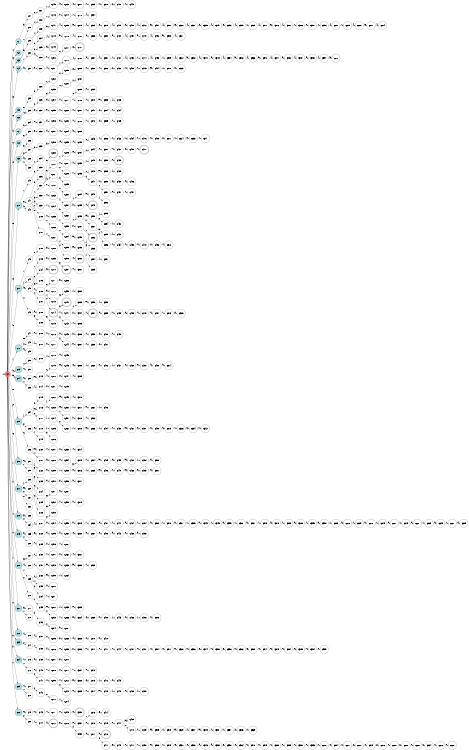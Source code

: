 digraph APTAALF {
__start0 [style = invis, shape = none, label = "", width = 0, height = 0];

rankdir=LR;
size="8,5";

s0 [style="filled", color="black", fillcolor="#ff817b" shape="circle", label="q0"];
s1 [style="filled", color="black", fillcolor="powderblue" shape="circle", label="q1"];
s2 [style="filled", color="black", fillcolor="powderblue" shape="circle", label="q2"];
s3 [style="filled", color="black", fillcolor="powderblue" shape="circle", label="q3"];
s4 [style="filled", color="black", fillcolor="powderblue" shape="circle", label="q4"];
s5 [style="filled", color="black", fillcolor="powderblue" shape="circle", label="q5"];
s6 [style="filled", color="black", fillcolor="powderblue" shape="circle", label="q6"];
s7 [style="filled", color="black", fillcolor="powderblue" shape="circle", label="q7"];
s8 [style="filled", color="black", fillcolor="powderblue" shape="circle", label="q8"];
s9 [style="filled", color="black", fillcolor="powderblue" shape="circle", label="q9"];
s10 [style="filled", color="black", fillcolor="powderblue" shape="circle", label="q10"];
s11 [style="filled", color="black", fillcolor="powderblue" shape="circle", label="q11"];
s12 [style="filled", color="black", fillcolor="powderblue" shape="circle", label="q12"];
s13 [style="filled", color="black", fillcolor="powderblue" shape="circle", label="q13"];
s14 [style="filled", color="black", fillcolor="powderblue" shape="circle", label="q14"];
s15 [style="filled", color="black", fillcolor="powderblue" shape="circle", label="q15"];
s16 [style="filled", color="black", fillcolor="powderblue" shape="circle", label="q16"];
s17 [style="filled", color="black", fillcolor="powderblue" shape="circle", label="q17"];
s18 [style="filled", color="black", fillcolor="powderblue" shape="circle", label="q18"];
s19 [style="filled", color="black", fillcolor="powderblue" shape="circle", label="q19"];
s20 [style="filled", color="black", fillcolor="powderblue" shape="circle", label="q20"];
s21 [style="filled", color="black", fillcolor="powderblue" shape="circle", label="q21"];
s22 [style="filled", color="black", fillcolor="powderblue" shape="circle", label="q22"];
s23 [style="filled", color="black", fillcolor="powderblue" shape="circle", label="q23"];
s24 [style="filled", color="black", fillcolor="powderblue" shape="circle", label="q24"];
s25 [style="filled", color="black", fillcolor="powderblue" shape="circle", label="q25"];
s26 [style="filled", color="black", fillcolor="powderblue" shape="circle", label="q26"];
s27 [style="filled", color="black", fillcolor="white" shape="circle", label="q27"];
s28 [style="filled", color="black", fillcolor="white" shape="circle", label="q28"];
s29 [style="filled", color="black", fillcolor="white" shape="circle", label="q29"];
s30 [style="filled", color="black", fillcolor="white" shape="circle", label="q30"];
s31 [style="filled", color="black", fillcolor="white" shape="circle", label="q31"];
s32 [style="filled", color="black", fillcolor="white" shape="circle", label="q32"];
s33 [style="filled", color="black", fillcolor="white" shape="circle", label="q33"];
s34 [style="filled", color="black", fillcolor="white" shape="circle", label="q34"];
s35 [style="filled", color="black", fillcolor="white" shape="circle", label="q35"];
s36 [style="filled", color="black", fillcolor="white" shape="circle", label="q36"];
s37 [style="filled", color="black", fillcolor="white" shape="circle", label="q37"];
s38 [style="filled", color="black", fillcolor="white" shape="circle", label="q38"];
s39 [style="filled", color="black", fillcolor="white" shape="circle", label="q39"];
s40 [style="filled", color="black", fillcolor="white" shape="circle", label="q40"];
s41 [style="filled", color="black", fillcolor="white" shape="circle", label="q41"];
s42 [style="filled", color="black", fillcolor="white" shape="circle", label="q42"];
s43 [style="filled", color="black", fillcolor="white" shape="circle", label="q43"];
s44 [style="filled", color="black", fillcolor="white" shape="circle", label="q44"];
s45 [style="filled", color="black", fillcolor="white" shape="circle", label="q45"];
s46 [style="filled", color="black", fillcolor="white" shape="circle", label="q46"];
s47 [style="filled", color="black", fillcolor="white" shape="circle", label="q47"];
s48 [style="filled", color="black", fillcolor="white" shape="circle", label="q48"];
s49 [style="filled", color="black", fillcolor="white" shape="circle", label="q49"];
s50 [style="filled", color="black", fillcolor="white" shape="circle", label="q50"];
s51 [style="filled", color="black", fillcolor="white" shape="circle", label="q51"];
s52 [style="filled", color="black", fillcolor="white" shape="circle", label="q52"];
s53 [style="filled", color="black", fillcolor="white" shape="circle", label="q53"];
s54 [style="filled", color="black", fillcolor="white" shape="circle", label="q54"];
s55 [style="filled", color="black", fillcolor="white" shape="circle", label="q55"];
s56 [style="filled", color="black", fillcolor="white" shape="circle", label="q56"];
s57 [style="filled", color="black", fillcolor="white" shape="circle", label="q57"];
s58 [style="filled", color="black", fillcolor="white" shape="circle", label="q58"];
s59 [style="filled", color="black", fillcolor="white" shape="circle", label="q59"];
s60 [style="filled", color="black", fillcolor="white" shape="circle", label="q60"];
s61 [style="filled", color="black", fillcolor="white" shape="circle", label="q61"];
s62 [style="filled", color="black", fillcolor="white" shape="circle", label="q62"];
s63 [style="filled", color="black", fillcolor="white" shape="circle", label="q63"];
s64 [style="filled", color="black", fillcolor="white" shape="circle", label="q64"];
s65 [style="filled", color="black", fillcolor="white" shape="circle", label="q65"];
s66 [style="filled", color="black", fillcolor="white" shape="circle", label="q66"];
s67 [style="filled", color="black", fillcolor="white" shape="circle", label="q67"];
s68 [style="filled", color="black", fillcolor="white" shape="circle", label="q68"];
s69 [style="filled", color="black", fillcolor="white" shape="circle", label="q69"];
s70 [style="filled", color="black", fillcolor="white" shape="circle", label="q70"];
s71 [style="filled", color="black", fillcolor="white" shape="circle", label="q71"];
s72 [style="filled", color="black", fillcolor="white" shape="circle", label="q72"];
s73 [style="filled", color="black", fillcolor="white" shape="circle", label="q73"];
s74 [style="filled", color="black", fillcolor="white" shape="circle", label="q74"];
s75 [style="filled", color="black", fillcolor="white" shape="circle", label="q75"];
s76 [style="filled", color="black", fillcolor="white" shape="circle", label="q76"];
s77 [style="filled", color="black", fillcolor="white" shape="circle", label="q77"];
s78 [style="filled", color="black", fillcolor="white" shape="circle", label="q78"];
s79 [style="filled", color="black", fillcolor="white" shape="circle", label="q79"];
s80 [style="filled", color="black", fillcolor="white" shape="circle", label="q80"];
s81 [style="filled", color="black", fillcolor="white" shape="circle", label="q81"];
s82 [style="filled", color="black", fillcolor="white" shape="circle", label="q82"];
s83 [style="filled", color="black", fillcolor="white" shape="circle", label="q83"];
s84 [style="filled", color="black", fillcolor="white" shape="circle", label="q84"];
s85 [style="filled", color="black", fillcolor="white" shape="circle", label="q85"];
s86 [style="filled", color="black", fillcolor="white" shape="circle", label="q86"];
s87 [style="filled", color="black", fillcolor="white" shape="circle", label="q87"];
s88 [style="filled", color="black", fillcolor="white" shape="circle", label="q88"];
s89 [style="filled", color="black", fillcolor="white" shape="circle", label="q89"];
s90 [style="filled", color="black", fillcolor="white" shape="circle", label="q90"];
s91 [style="filled", color="black", fillcolor="white" shape="circle", label="q91"];
s92 [style="filled", color="black", fillcolor="white" shape="circle", label="q92"];
s93 [style="filled", color="black", fillcolor="white" shape="circle", label="q93"];
s94 [style="filled", color="black", fillcolor="white" shape="circle", label="q94"];
s95 [style="filled", color="black", fillcolor="white" shape="circle", label="q95"];
s96 [style="filled", color="black", fillcolor="white" shape="circle", label="q96"];
s97 [style="filled", color="black", fillcolor="white" shape="circle", label="q97"];
s98 [style="filled", color="black", fillcolor="white" shape="circle", label="q98"];
s99 [style="filled", color="black", fillcolor="white" shape="circle", label="q99"];
s100 [style="filled", color="black", fillcolor="white" shape="circle", label="q100"];
s101 [style="filled", color="black", fillcolor="white" shape="circle", label="q101"];
s102 [style="filled", color="black", fillcolor="white" shape="circle", label="q102"];
s103 [style="filled", color="black", fillcolor="white" shape="circle", label="q103"];
s104 [style="filled", color="black", fillcolor="white" shape="circle", label="q104"];
s105 [style="filled", color="black", fillcolor="white" shape="circle", label="q105"];
s106 [style="filled", color="black", fillcolor="white" shape="circle", label="q106"];
s107 [style="filled", color="black", fillcolor="white" shape="circle", label="q107"];
s108 [style="filled", color="black", fillcolor="white" shape="circle", label="q108"];
s109 [style="filled", color="black", fillcolor="white" shape="circle", label="q109"];
s110 [style="filled", color="black", fillcolor="white" shape="circle", label="q110"];
s111 [style="filled", color="black", fillcolor="white" shape="circle", label="q111"];
s112 [style="filled", color="black", fillcolor="white" shape="circle", label="q112"];
s113 [style="filled", color="black", fillcolor="white" shape="circle", label="q113"];
s114 [style="filled", color="black", fillcolor="white" shape="circle", label="q114"];
s115 [style="filled", color="black", fillcolor="white" shape="circle", label="q115"];
s116 [style="filled", color="black", fillcolor="white" shape="circle", label="q116"];
s117 [style="filled", color="black", fillcolor="white" shape="circle", label="q117"];
s118 [style="filled", color="black", fillcolor="white" shape="circle", label="q118"];
s119 [style="filled", color="black", fillcolor="white" shape="circle", label="q119"];
s120 [style="filled", color="black", fillcolor="white" shape="circle", label="q120"];
s121 [style="filled", color="black", fillcolor="white" shape="circle", label="q121"];
s122 [style="filled", color="black", fillcolor="white" shape="circle", label="q122"];
s123 [style="filled", color="black", fillcolor="white" shape="circle", label="q123"];
s124 [style="filled", color="black", fillcolor="white" shape="circle", label="q124"];
s125 [style="filled", color="black", fillcolor="white" shape="circle", label="q125"];
s126 [style="filled", color="black", fillcolor="white" shape="circle", label="q126"];
s127 [style="filled", color="black", fillcolor="white" shape="circle", label="q127"];
s128 [style="filled", color="black", fillcolor="white" shape="circle", label="q128"];
s129 [style="filled", color="black", fillcolor="white" shape="circle", label="q129"];
s130 [style="filled", color="black", fillcolor="white" shape="circle", label="q130"];
s131 [style="filled", color="black", fillcolor="white" shape="circle", label="q131"];
s132 [style="filled", color="black", fillcolor="white" shape="circle", label="q132"];
s133 [style="filled", color="black", fillcolor="white" shape="circle", label="q133"];
s134 [style="filled", color="black", fillcolor="white" shape="circle", label="q134"];
s135 [style="filled", color="black", fillcolor="white" shape="circle", label="q135"];
s136 [style="filled", color="black", fillcolor="white" shape="circle", label="q136"];
s137 [style="filled", color="black", fillcolor="white" shape="circle", label="q137"];
s138 [style="filled", color="black", fillcolor="white" shape="circle", label="q138"];
s139 [style="filled", color="black", fillcolor="white" shape="circle", label="q139"];
s140 [style="filled", color="black", fillcolor="white" shape="circle", label="q140"];
s141 [style="filled", color="black", fillcolor="white" shape="circle", label="q141"];
s142 [style="filled", color="black", fillcolor="white" shape="circle", label="q142"];
s143 [style="filled", color="black", fillcolor="white" shape="circle", label="q143"];
s144 [style="filled", color="black", fillcolor="white" shape="circle", label="q144"];
s145 [style="filled", color="black", fillcolor="white" shape="circle", label="q145"];
s146 [style="filled", color="black", fillcolor="white" shape="circle", label="q146"];
s147 [style="filled", color="black", fillcolor="white" shape="circle", label="q147"];
s148 [style="filled", color="black", fillcolor="white" shape="circle", label="q148"];
s149 [style="rounded,filled", color="black", fillcolor="white" shape="doublecircle", label="q149"];
s150 [style="filled", color="black", fillcolor="white" shape="circle", label="q150"];
s151 [style="filled", color="black", fillcolor="white" shape="circle", label="q151"];
s152 [style="filled", color="black", fillcolor="white" shape="circle", label="q152"];
s153 [style="filled", color="black", fillcolor="white" shape="circle", label="q153"];
s154 [style="filled", color="black", fillcolor="white" shape="circle", label="q154"];
s155 [style="filled", color="black", fillcolor="white" shape="circle", label="q155"];
s156 [style="filled", color="black", fillcolor="white" shape="circle", label="q156"];
s157 [style="filled", color="black", fillcolor="white" shape="circle", label="q157"];
s158 [style="filled", color="black", fillcolor="white" shape="circle", label="q158"];
s159 [style="rounded,filled", color="black", fillcolor="white" shape="doublecircle", label="q159"];
s160 [style="filled", color="black", fillcolor="white" shape="circle", label="q160"];
s161 [style="filled", color="black", fillcolor="white" shape="circle", label="q161"];
s162 [style="filled", color="black", fillcolor="white" shape="circle", label="q162"];
s163 [style="filled", color="black", fillcolor="white" shape="circle", label="q163"];
s164 [style="filled", color="black", fillcolor="white" shape="circle", label="q164"];
s165 [style="filled", color="black", fillcolor="white" shape="circle", label="q165"];
s166 [style="filled", color="black", fillcolor="white" shape="circle", label="q166"];
s167 [style="filled", color="black", fillcolor="white" shape="circle", label="q167"];
s168 [style="filled", color="black", fillcolor="white" shape="circle", label="q168"];
s169 [style="filled", color="black", fillcolor="white" shape="circle", label="q169"];
s170 [style="rounded,filled", color="black", fillcolor="white" shape="doublecircle", label="q170"];
s171 [style="filled", color="black", fillcolor="white" shape="circle", label="q171"];
s172 [style="filled", color="black", fillcolor="white" shape="circle", label="q172"];
s173 [style="filled", color="black", fillcolor="white" shape="circle", label="q173"];
s174 [style="rounded,filled", color="black", fillcolor="white" shape="doublecircle", label="q174"];
s175 [style="filled", color="black", fillcolor="white" shape="circle", label="q175"];
s176 [style="filled", color="black", fillcolor="white" shape="circle", label="q176"];
s177 [style="filled", color="black", fillcolor="white" shape="circle", label="q177"];
s178 [style="filled", color="black", fillcolor="white" shape="circle", label="q178"];
s179 [style="filled", color="black", fillcolor="white" shape="circle", label="q179"];
s180 [style="filled", color="black", fillcolor="white" shape="circle", label="q180"];
s181 [style="filled", color="black", fillcolor="white" shape="circle", label="q181"];
s182 [style="filled", color="black", fillcolor="white" shape="circle", label="q182"];
s183 [style="filled", color="black", fillcolor="white" shape="circle", label="q183"];
s184 [style="filled", color="black", fillcolor="white" shape="circle", label="q184"];
s185 [style="filled", color="black", fillcolor="white" shape="circle", label="q185"];
s186 [style="filled", color="black", fillcolor="white" shape="circle", label="q186"];
s187 [style="filled", color="black", fillcolor="white" shape="circle", label="q187"];
s188 [style="filled", color="black", fillcolor="white" shape="circle", label="q188"];
s189 [style="filled", color="black", fillcolor="white" shape="circle", label="q189"];
s190 [style="filled", color="black", fillcolor="white" shape="circle", label="q190"];
s191 [style="filled", color="black", fillcolor="white" shape="circle", label="q191"];
s192 [style="filled", color="black", fillcolor="white" shape="circle", label="q192"];
s193 [style="filled", color="black", fillcolor="white" shape="circle", label="q193"];
s194 [style="filled", color="black", fillcolor="white" shape="circle", label="q194"];
s195 [style="filled", color="black", fillcolor="white" shape="circle", label="q195"];
s196 [style="filled", color="black", fillcolor="white" shape="circle", label="q196"];
s197 [style="filled", color="black", fillcolor="white" shape="circle", label="q197"];
s198 [style="filled", color="black", fillcolor="white" shape="circle", label="q198"];
s199 [style="filled", color="black", fillcolor="white" shape="circle", label="q199"];
s200 [style="filled", color="black", fillcolor="white" shape="circle", label="q200"];
s201 [style="filled", color="black", fillcolor="white" shape="circle", label="q201"];
s202 [style="filled", color="black", fillcolor="white" shape="circle", label="q202"];
s203 [style="filled", color="black", fillcolor="white" shape="circle", label="q203"];
s204 [style="filled", color="black", fillcolor="white" shape="circle", label="q204"];
s205 [style="filled", color="black", fillcolor="white" shape="circle", label="q205"];
s206 [style="filled", color="black", fillcolor="white" shape="circle", label="q206"];
s207 [style="filled", color="black", fillcolor="white" shape="circle", label="q207"];
s208 [style="filled", color="black", fillcolor="white" shape="circle", label="q208"];
s209 [style="filled", color="black", fillcolor="white" shape="circle", label="q209"];
s210 [style="filled", color="black", fillcolor="white" shape="circle", label="q210"];
s211 [style="filled", color="black", fillcolor="white" shape="circle", label="q211"];
s212 [style="rounded,filled", color="black", fillcolor="white" shape="doublecircle", label="q212"];
s213 [style="filled", color="black", fillcolor="white" shape="circle", label="q213"];
s214 [style="filled", color="black", fillcolor="white" shape="circle", label="q214"];
s215 [style="filled", color="black", fillcolor="white" shape="circle", label="q215"];
s216 [style="filled", color="black", fillcolor="white" shape="circle", label="q216"];
s217 [style="filled", color="black", fillcolor="white" shape="circle", label="q217"];
s218 [style="filled", color="black", fillcolor="white" shape="circle", label="q218"];
s219 [style="filled", color="black", fillcolor="white" shape="circle", label="q219"];
s220 [style="filled", color="black", fillcolor="white" shape="circle", label="q220"];
s221 [style="filled", color="black", fillcolor="white" shape="circle", label="q221"];
s222 [style="filled", color="black", fillcolor="white" shape="circle", label="q222"];
s223 [style="filled", color="black", fillcolor="white" shape="circle", label="q223"];
s224 [style="filled", color="black", fillcolor="white" shape="circle", label="q224"];
s225 [style="filled", color="black", fillcolor="white" shape="circle", label="q225"];
s226 [style="filled", color="black", fillcolor="white" shape="circle", label="q226"];
s227 [style="filled", color="black", fillcolor="white" shape="circle", label="q227"];
s228 [style="filled", color="black", fillcolor="white" shape="circle", label="q228"];
s229 [style="filled", color="black", fillcolor="white" shape="circle", label="q229"];
s230 [style="filled", color="black", fillcolor="white" shape="circle", label="q230"];
s231 [style="filled", color="black", fillcolor="white" shape="circle", label="q231"];
s232 [style="filled", color="black", fillcolor="white" shape="circle", label="q232"];
s233 [style="filled", color="black", fillcolor="white" shape="circle", label="q233"];
s234 [style="filled", color="black", fillcolor="white" shape="circle", label="q234"];
s235 [style="filled", color="black", fillcolor="white" shape="circle", label="q235"];
s236 [style="filled", color="black", fillcolor="white" shape="circle", label="q236"];
s237 [style="rounded,filled", color="black", fillcolor="white" shape="doublecircle", label="q237"];
s238 [style="filled", color="black", fillcolor="white" shape="circle", label="q238"];
s239 [style="filled", color="black", fillcolor="white" shape="circle", label="q239"];
s240 [style="rounded,filled", color="black", fillcolor="white" shape="doublecircle", label="q240"];
s241 [style="filled", color="black", fillcolor="white" shape="circle", label="q241"];
s242 [style="filled", color="black", fillcolor="white" shape="circle", label="q242"];
s243 [style="filled", color="black", fillcolor="white" shape="circle", label="q243"];
s244 [style="filled", color="black", fillcolor="white" shape="circle", label="q244"];
s245 [style="filled", color="black", fillcolor="white" shape="circle", label="q245"];
s246 [style="filled", color="black", fillcolor="white" shape="circle", label="q246"];
s247 [style="filled", color="black", fillcolor="white" shape="circle", label="q247"];
s248 [style="filled", color="black", fillcolor="white" shape="circle", label="q248"];
s249 [style="filled", color="black", fillcolor="white" shape="circle", label="q249"];
s250 [style="filled", color="black", fillcolor="white" shape="circle", label="q250"];
s251 [style="filled", color="black", fillcolor="white" shape="circle", label="q251"];
s252 [style="filled", color="black", fillcolor="white" shape="circle", label="q252"];
s253 [style="filled", color="black", fillcolor="white" shape="circle", label="q253"];
s254 [style="filled", color="black", fillcolor="white" shape="circle", label="q254"];
s255 [style="filled", color="black", fillcolor="white" shape="circle", label="q255"];
s256 [style="filled", color="black", fillcolor="white" shape="circle", label="q256"];
s257 [style="filled", color="black", fillcolor="white" shape="circle", label="q257"];
s258 [style="filled", color="black", fillcolor="white" shape="circle", label="q258"];
s259 [style="filled", color="black", fillcolor="white" shape="circle", label="q259"];
s260 [style="filled", color="black", fillcolor="white" shape="circle", label="q260"];
s261 [style="filled", color="black", fillcolor="white" shape="circle", label="q261"];
s262 [style="filled", color="black", fillcolor="white" shape="circle", label="q262"];
s263 [style="filled", color="black", fillcolor="white" shape="circle", label="q263"];
s264 [style="filled", color="black", fillcolor="white" shape="circle", label="q264"];
s265 [style="filled", color="black", fillcolor="white" shape="circle", label="q265"];
s266 [style="filled", color="black", fillcolor="white" shape="circle", label="q266"];
s267 [style="filled", color="black", fillcolor="white" shape="circle", label="q267"];
s268 [style="filled", color="black", fillcolor="white" shape="circle", label="q268"];
s269 [style="filled", color="black", fillcolor="white" shape="circle", label="q269"];
s270 [style="filled", color="black", fillcolor="white" shape="circle", label="q270"];
s271 [style="filled", color="black", fillcolor="white" shape="circle", label="q271"];
s272 [style="filled", color="black", fillcolor="white" shape="circle", label="q272"];
s273 [style="filled", color="black", fillcolor="white" shape="circle", label="q273"];
s274 [style="filled", color="black", fillcolor="white" shape="circle", label="q274"];
s275 [style="filled", color="black", fillcolor="white" shape="circle", label="q275"];
s276 [style="filled", color="black", fillcolor="white" shape="circle", label="q276"];
s277 [style="filled", color="black", fillcolor="white" shape="circle", label="q277"];
s278 [style="filled", color="black", fillcolor="white" shape="circle", label="q278"];
s279 [style="filled", color="black", fillcolor="white" shape="circle", label="q279"];
s280 [style="filled", color="black", fillcolor="white" shape="circle", label="q280"];
s281 [style="rounded,filled", color="black", fillcolor="white" shape="doublecircle", label="q281"];
s282 [style="filled", color="black", fillcolor="white" shape="circle", label="q282"];
s283 [style="filled", color="black", fillcolor="white" shape="circle", label="q283"];
s284 [style="filled", color="black", fillcolor="white" shape="circle", label="q284"];
s285 [style="filled", color="black", fillcolor="white" shape="circle", label="q285"];
s286 [style="filled", color="black", fillcolor="white" shape="circle", label="q286"];
s287 [style="filled", color="black", fillcolor="white" shape="circle", label="q287"];
s288 [style="filled", color="black", fillcolor="white" shape="circle", label="q288"];
s289 [style="filled", color="black", fillcolor="white" shape="circle", label="q289"];
s290 [style="filled", color="black", fillcolor="white" shape="circle", label="q290"];
s291 [style="filled", color="black", fillcolor="white" shape="circle", label="q291"];
s292 [style="filled", color="black", fillcolor="white" shape="circle", label="q292"];
s293 [style="filled", color="black", fillcolor="white" shape="circle", label="q293"];
s294 [style="filled", color="black", fillcolor="white" shape="circle", label="q294"];
s295 [style="filled", color="black", fillcolor="white" shape="circle", label="q295"];
s296 [style="filled", color="black", fillcolor="white" shape="circle", label="q296"];
s297 [style="filled", color="black", fillcolor="white" shape="circle", label="q297"];
s298 [style="filled", color="black", fillcolor="white" shape="circle", label="q298"];
s299 [style="filled", color="black", fillcolor="white" shape="circle", label="q299"];
s300 [style="rounded,filled", color="black", fillcolor="white" shape="doublecircle", label="q300"];
s301 [style="filled", color="black", fillcolor="white" shape="circle", label="q301"];
s302 [style="filled", color="black", fillcolor="white" shape="circle", label="q302"];
s303 [style="filled", color="black", fillcolor="white" shape="circle", label="q303"];
s304 [style="filled", color="black", fillcolor="white" shape="circle", label="q304"];
s305 [style="filled", color="black", fillcolor="white" shape="circle", label="q305"];
s306 [style="filled", color="black", fillcolor="white" shape="circle", label="q306"];
s307 [style="filled", color="black", fillcolor="white" shape="circle", label="q307"];
s308 [style="filled", color="black", fillcolor="white" shape="circle", label="q308"];
s309 [style="filled", color="black", fillcolor="white" shape="circle", label="q309"];
s310 [style="filled", color="black", fillcolor="white" shape="circle", label="q310"];
s311 [style="filled", color="black", fillcolor="white" shape="circle", label="q311"];
s312 [style="filled", color="black", fillcolor="white" shape="circle", label="q312"];
s313 [style="filled", color="black", fillcolor="white" shape="circle", label="q313"];
s314 [style="filled", color="black", fillcolor="white" shape="circle", label="q314"];
s315 [style="filled", color="black", fillcolor="white" shape="circle", label="q315"];
s316 [style="filled", color="black", fillcolor="white" shape="circle", label="q316"];
s317 [style="filled", color="black", fillcolor="white" shape="circle", label="q317"];
s318 [style="filled", color="black", fillcolor="white" shape="circle", label="q318"];
s319 [style="filled", color="black", fillcolor="white" shape="circle", label="q319"];
s320 [style="filled", color="black", fillcolor="white" shape="circle", label="q320"];
s321 [style="filled", color="black", fillcolor="white" shape="circle", label="q321"];
s322 [style="filled", color="black", fillcolor="white" shape="circle", label="q322"];
s323 [style="filled", color="black", fillcolor="white" shape="circle", label="q323"];
s324 [style="filled", color="black", fillcolor="white" shape="circle", label="q324"];
s325 [style="filled", color="black", fillcolor="white" shape="circle", label="q325"];
s326 [style="filled", color="black", fillcolor="white" shape="circle", label="q326"];
s327 [style="filled", color="black", fillcolor="white" shape="circle", label="q327"];
s328 [style="filled", color="black", fillcolor="white" shape="circle", label="q328"];
s329 [style="filled", color="black", fillcolor="white" shape="circle", label="q329"];
s330 [style="rounded,filled", color="black", fillcolor="white" shape="doublecircle", label="q330"];
s331 [style="filled", color="black", fillcolor="white" shape="circle", label="q331"];
s332 [style="filled", color="black", fillcolor="white" shape="circle", label="q332"];
s333 [style="filled", color="black", fillcolor="white" shape="circle", label="q333"];
s334 [style="filled", color="black", fillcolor="white" shape="circle", label="q334"];
s335 [style="filled", color="black", fillcolor="white" shape="circle", label="q335"];
s336 [style="filled", color="black", fillcolor="white" shape="circle", label="q336"];
s337 [style="filled", color="black", fillcolor="white" shape="circle", label="q337"];
s338 [style="filled", color="black", fillcolor="white" shape="circle", label="q338"];
s339 [style="filled", color="black", fillcolor="white" shape="circle", label="q339"];
s340 [style="filled", color="black", fillcolor="white" shape="circle", label="q340"];
s341 [style="filled", color="black", fillcolor="white" shape="circle", label="q341"];
s342 [style="filled", color="black", fillcolor="white" shape="circle", label="q342"];
s343 [style="filled", color="black", fillcolor="white" shape="circle", label="q343"];
s344 [style="filled", color="black", fillcolor="white" shape="circle", label="q344"];
s345 [style="filled", color="black", fillcolor="white" shape="circle", label="q345"];
s346 [style="filled", color="black", fillcolor="white" shape="circle", label="q346"];
s347 [style="filled", color="black", fillcolor="white" shape="circle", label="q347"];
s348 [style="filled", color="black", fillcolor="white" shape="circle", label="q348"];
s349 [style="rounded,filled", color="black", fillcolor="white" shape="doublecircle", label="q349"];
s350 [style="filled", color="black", fillcolor="white" shape="circle", label="q350"];
s351 [style="filled", color="black", fillcolor="white" shape="circle", label="q351"];
s352 [style="rounded,filled", color="black", fillcolor="white" shape="doublecircle", label="q352"];
s353 [style="filled", color="black", fillcolor="white" shape="circle", label="q353"];
s354 [style="filled", color="black", fillcolor="white" shape="circle", label="q354"];
s355 [style="filled", color="black", fillcolor="white" shape="circle", label="q355"];
s356 [style="filled", color="black", fillcolor="white" shape="circle", label="q356"];
s357 [style="rounded,filled", color="black", fillcolor="white" shape="doublecircle", label="q357"];
s358 [style="filled", color="black", fillcolor="white" shape="circle", label="q358"];
s359 [style="filled", color="black", fillcolor="white" shape="circle", label="q359"];
s360 [style="filled", color="black", fillcolor="white" shape="circle", label="q360"];
s361 [style="filled", color="black", fillcolor="white" shape="circle", label="q361"];
s362 [style="filled", color="black", fillcolor="white" shape="circle", label="q362"];
s363 [style="filled", color="black", fillcolor="white" shape="circle", label="q363"];
s364 [style="filled", color="black", fillcolor="white" shape="circle", label="q364"];
s365 [style="filled", color="black", fillcolor="white" shape="circle", label="q365"];
s366 [style="filled", color="black", fillcolor="white" shape="circle", label="q366"];
s367 [style="filled", color="black", fillcolor="white" shape="circle", label="q367"];
s368 [style="filled", color="black", fillcolor="white" shape="circle", label="q368"];
s369 [style="filled", color="black", fillcolor="white" shape="circle", label="q369"];
s370 [style="filled", color="black", fillcolor="white" shape="circle", label="q370"];
s371 [style="filled", color="black", fillcolor="white" shape="circle", label="q371"];
s372 [style="filled", color="black", fillcolor="white" shape="circle", label="q372"];
s373 [style="filled", color="black", fillcolor="white" shape="circle", label="q373"];
s374 [style="filled", color="black", fillcolor="white" shape="circle", label="q374"];
s375 [style="filled", color="black", fillcolor="white" shape="circle", label="q375"];
s376 [style="filled", color="black", fillcolor="white" shape="circle", label="q376"];
s377 [style="filled", color="black", fillcolor="white" shape="circle", label="q377"];
s378 [style="filled", color="black", fillcolor="white" shape="circle", label="q378"];
s379 [style="filled", color="black", fillcolor="white" shape="circle", label="q379"];
s380 [style="filled", color="black", fillcolor="white" shape="circle", label="q380"];
s381 [style="filled", color="black", fillcolor="white" shape="circle", label="q381"];
s382 [style="filled", color="black", fillcolor="white" shape="circle", label="q382"];
s383 [style="filled", color="black", fillcolor="white" shape="circle", label="q383"];
s384 [style="filled", color="black", fillcolor="white" shape="circle", label="q384"];
s385 [style="filled", color="black", fillcolor="white" shape="circle", label="q385"];
s386 [style="filled", color="black", fillcolor="white" shape="circle", label="q386"];
s387 [style="filled", color="black", fillcolor="white" shape="circle", label="q387"];
s388 [style="filled", color="black", fillcolor="white" shape="circle", label="q388"];
s389 [style="filled", color="black", fillcolor="white" shape="circle", label="q389"];
s390 [style="filled", color="black", fillcolor="white" shape="circle", label="q390"];
s391 [style="filled", color="black", fillcolor="white" shape="circle", label="q391"];
s392 [style="filled", color="black", fillcolor="white" shape="circle", label="q392"];
s393 [style="filled", color="black", fillcolor="white" shape="circle", label="q393"];
s394 [style="filled", color="black", fillcolor="white" shape="circle", label="q394"];
s395 [style="filled", color="black", fillcolor="white" shape="circle", label="q395"];
s396 [style="filled", color="black", fillcolor="white" shape="circle", label="q396"];
s397 [style="filled", color="black", fillcolor="white" shape="circle", label="q397"];
s398 [style="filled", color="black", fillcolor="white" shape="circle", label="q398"];
s399 [style="filled", color="black", fillcolor="white" shape="circle", label="q399"];
s400 [style="filled", color="black", fillcolor="white" shape="circle", label="q400"];
s401 [style="filled", color="black", fillcolor="white" shape="circle", label="q401"];
s402 [style="filled", color="black", fillcolor="white" shape="circle", label="q402"];
s403 [style="filled", color="black", fillcolor="white" shape="circle", label="q403"];
s404 [style="filled", color="black", fillcolor="white" shape="circle", label="q404"];
s405 [style="filled", color="black", fillcolor="white" shape="circle", label="q405"];
s406 [style="filled", color="black", fillcolor="white" shape="circle", label="q406"];
s407 [style="filled", color="black", fillcolor="white" shape="circle", label="q407"];
s408 [style="filled", color="black", fillcolor="white" shape="circle", label="q408"];
s409 [style="filled", color="black", fillcolor="white" shape="circle", label="q409"];
s410 [style="filled", color="black", fillcolor="white" shape="circle", label="q410"];
s411 [style="filled", color="black", fillcolor="white" shape="circle", label="q411"];
s412 [style="filled", color="black", fillcolor="white" shape="circle", label="q412"];
s413 [style="filled", color="black", fillcolor="white" shape="circle", label="q413"];
s414 [style="filled", color="black", fillcolor="white" shape="circle", label="q414"];
s415 [style="filled", color="black", fillcolor="white" shape="circle", label="q415"];
s416 [style="rounded,filled", color="black", fillcolor="white" shape="doublecircle", label="q416"];
s417 [style="filled", color="black", fillcolor="white" shape="circle", label="q417"];
s418 [style="filled", color="black", fillcolor="white" shape="circle", label="q418"];
s419 [style="filled", color="black", fillcolor="white" shape="circle", label="q419"];
s420 [style="filled", color="black", fillcolor="white" shape="circle", label="q420"];
s421 [style="filled", color="black", fillcolor="white" shape="circle", label="q421"];
s422 [style="filled", color="black", fillcolor="white" shape="circle", label="q422"];
s423 [style="filled", color="black", fillcolor="white" shape="circle", label="q423"];
s424 [style="filled", color="black", fillcolor="white" shape="circle", label="q424"];
s425 [style="filled", color="black", fillcolor="white" shape="circle", label="q425"];
s426 [style="filled", color="black", fillcolor="white" shape="circle", label="q426"];
s427 [style="filled", color="black", fillcolor="white" shape="circle", label="q427"];
s428 [style="rounded,filled", color="black", fillcolor="white" shape="doublecircle", label="q428"];
s429 [style="filled", color="black", fillcolor="white" shape="circle", label="q429"];
s430 [style="filled", color="black", fillcolor="white" shape="circle", label="q430"];
s431 [style="filled", color="black", fillcolor="white" shape="circle", label="q431"];
s432 [style="filled", color="black", fillcolor="white" shape="circle", label="q432"];
s433 [style="filled", color="black", fillcolor="white" shape="circle", label="q433"];
s434 [style="filled", color="black", fillcolor="white" shape="circle", label="q434"];
s435 [style="filled", color="black", fillcolor="white" shape="circle", label="q435"];
s436 [style="filled", color="black", fillcolor="white" shape="circle", label="q436"];
s437 [style="filled", color="black", fillcolor="white" shape="circle", label="q437"];
s438 [style="filled", color="black", fillcolor="white" shape="circle", label="q438"];
s439 [style="filled", color="black", fillcolor="white" shape="circle", label="q439"];
s440 [style="filled", color="black", fillcolor="white" shape="circle", label="q440"];
s441 [style="filled", color="black", fillcolor="white" shape="circle", label="q441"];
s442 [style="filled", color="black", fillcolor="white" shape="circle", label="q442"];
s443 [style="filled", color="black", fillcolor="white" shape="circle", label="q443"];
s444 [style="filled", color="black", fillcolor="white" shape="circle", label="q444"];
s445 [style="filled", color="black", fillcolor="white" shape="circle", label="q445"];
s446 [style="filled", color="black", fillcolor="white" shape="circle", label="q446"];
s447 [style="filled", color="black", fillcolor="white" shape="circle", label="q447"];
s448 [style="filled", color="black", fillcolor="white" shape="circle", label="q448"];
s449 [style="filled", color="black", fillcolor="white" shape="circle", label="q449"];
s450 [style="filled", color="black", fillcolor="white" shape="circle", label="q450"];
s451 [style="filled", color="black", fillcolor="white" shape="circle", label="q451"];
s452 [style="filled", color="black", fillcolor="white" shape="circle", label="q452"];
s453 [style="filled", color="black", fillcolor="white" shape="circle", label="q453"];
s454 [style="filled", color="black", fillcolor="white" shape="circle", label="q454"];
s455 [style="filled", color="black", fillcolor="white" shape="circle", label="q455"];
s456 [style="filled", color="black", fillcolor="white" shape="circle", label="q456"];
s457 [style="filled", color="black", fillcolor="white" shape="circle", label="q457"];
s458 [style="filled", color="black", fillcolor="white" shape="circle", label="q458"];
s459 [style="filled", color="black", fillcolor="white" shape="circle", label="q459"];
s460 [style="filled", color="black", fillcolor="white" shape="circle", label="q460"];
s461 [style="filled", color="black", fillcolor="white" shape="circle", label="q461"];
s462 [style="filled", color="black", fillcolor="white" shape="circle", label="q462"];
s463 [style="filled", color="black", fillcolor="white" shape="circle", label="q463"];
s464 [style="filled", color="black", fillcolor="white" shape="circle", label="q464"];
s465 [style="filled", color="black", fillcolor="white" shape="circle", label="q465"];
s466 [style="filled", color="black", fillcolor="white" shape="circle", label="q466"];
s467 [style="filled", color="black", fillcolor="white" shape="circle", label="q467"];
s468 [style="filled", color="black", fillcolor="white" shape="circle", label="q468"];
s469 [style="filled", color="black", fillcolor="white" shape="circle", label="q469"];
s470 [style="filled", color="black", fillcolor="white" shape="circle", label="q470"];
s471 [style="filled", color="black", fillcolor="white" shape="circle", label="q471"];
s472 [style="filled", color="black", fillcolor="white" shape="circle", label="q472"];
s473 [style="filled", color="black", fillcolor="white" shape="circle", label="q473"];
s474 [style="filled", color="black", fillcolor="white" shape="circle", label="q474"];
s475 [style="filled", color="black", fillcolor="white" shape="circle", label="q475"];
s476 [style="filled", color="black", fillcolor="white" shape="circle", label="q476"];
s477 [style="rounded,filled", color="black", fillcolor="white" shape="doublecircle", label="q477"];
s478 [style="filled", color="black", fillcolor="white" shape="circle", label="q478"];
s479 [style="filled", color="black", fillcolor="white" shape="circle", label="q479"];
s480 [style="filled", color="black", fillcolor="white" shape="circle", label="q480"];
s481 [style="filled", color="black", fillcolor="white" shape="circle", label="q481"];
s482 [style="filled", color="black", fillcolor="white" shape="circle", label="q482"];
s483 [style="filled", color="black", fillcolor="white" shape="circle", label="q483"];
s484 [style="filled", color="black", fillcolor="white" shape="circle", label="q484"];
s485 [style="filled", color="black", fillcolor="white" shape="circle", label="q485"];
s486 [style="filled", color="black", fillcolor="white" shape="circle", label="q486"];
s487 [style="filled", color="black", fillcolor="white" shape="circle", label="q487"];
s488 [style="filled", color="black", fillcolor="white" shape="circle", label="q488"];
s489 [style="filled", color="black", fillcolor="white" shape="circle", label="q489"];
s490 [style="filled", color="black", fillcolor="white" shape="circle", label="q490"];
s491 [style="filled", color="black", fillcolor="white" shape="circle", label="q491"];
s492 [style="filled", color="black", fillcolor="white" shape="circle", label="q492"];
s493 [style="filled", color="black", fillcolor="white" shape="circle", label="q493"];
s494 [style="filled", color="black", fillcolor="white" shape="circle", label="q494"];
s495 [style="filled", color="black", fillcolor="white" shape="circle", label="q495"];
s496 [style="filled", color="black", fillcolor="white" shape="circle", label="q496"];
s497 [style="filled", color="black", fillcolor="white" shape="circle", label="q497"];
s498 [style="filled", color="black", fillcolor="white" shape="circle", label="q498"];
s499 [style="filled", color="black", fillcolor="white" shape="circle", label="q499"];
s500 [style="filled", color="black", fillcolor="white" shape="circle", label="q500"];
s501 [style="filled", color="black", fillcolor="white" shape="circle", label="q501"];
s502 [style="filled", color="black", fillcolor="white" shape="circle", label="q502"];
s503 [style="filled", color="black", fillcolor="white" shape="circle", label="q503"];
s504 [style="filled", color="black", fillcolor="white" shape="circle", label="q504"];
s505 [style="filled", color="black", fillcolor="white" shape="circle", label="q505"];
s506 [style="filled", color="black", fillcolor="white" shape="circle", label="q506"];
s507 [style="filled", color="black", fillcolor="white" shape="circle", label="q507"];
s508 [style="filled", color="black", fillcolor="white" shape="circle", label="q508"];
s509 [style="filled", color="black", fillcolor="white" shape="circle", label="q509"];
s510 [style="filled", color="black", fillcolor="white" shape="circle", label="q510"];
s511 [style="filled", color="black", fillcolor="white" shape="circle", label="q511"];
s512 [style="filled", color="black", fillcolor="white" shape="circle", label="q512"];
s513 [style="filled", color="black", fillcolor="white" shape="circle", label="q513"];
s514 [style="filled", color="black", fillcolor="white" shape="circle", label="q514"];
s515 [style="filled", color="black", fillcolor="white" shape="circle", label="q515"];
s516 [style="filled", color="black", fillcolor="white" shape="circle", label="q516"];
s517 [style="filled", color="black", fillcolor="white" shape="circle", label="q517"];
s518 [style="filled", color="black", fillcolor="white" shape="circle", label="q518"];
s519 [style="filled", color="black", fillcolor="white" shape="circle", label="q519"];
s520 [style="filled", color="black", fillcolor="white" shape="circle", label="q520"];
s521 [style="filled", color="black", fillcolor="white" shape="circle", label="q521"];
s522 [style="filled", color="black", fillcolor="white" shape="circle", label="q522"];
s523 [style="filled", color="black", fillcolor="white" shape="circle", label="q523"];
s524 [style="filled", color="black", fillcolor="white" shape="circle", label="q524"];
s525 [style="filled", color="black", fillcolor="white" shape="circle", label="q525"];
s526 [style="filled", color="black", fillcolor="white" shape="circle", label="q526"];
s527 [style="filled", color="black", fillcolor="white" shape="circle", label="q527"];
s528 [style="filled", color="black", fillcolor="white" shape="circle", label="q528"];
s529 [style="filled", color="black", fillcolor="white" shape="circle", label="q529"];
s530 [style="filled", color="black", fillcolor="white" shape="circle", label="q530"];
s531 [style="filled", color="black", fillcolor="white" shape="circle", label="q531"];
s532 [style="filled", color="black", fillcolor="white" shape="circle", label="q532"];
s533 [style="filled", color="black", fillcolor="white" shape="circle", label="q533"];
s534 [style="filled", color="black", fillcolor="white" shape="circle", label="q534"];
s535 [style="filled", color="black", fillcolor="white" shape="circle", label="q535"];
s536 [style="filled", color="black", fillcolor="white" shape="circle", label="q536"];
s537 [style="filled", color="black", fillcolor="white" shape="circle", label="q537"];
s538 [style="filled", color="black", fillcolor="white" shape="circle", label="q538"];
s539 [style="filled", color="black", fillcolor="white" shape="circle", label="q539"];
s540 [style="filled", color="black", fillcolor="white" shape="circle", label="q540"];
s541 [style="filled", color="black", fillcolor="white" shape="circle", label="q541"];
s542 [style="filled", color="black", fillcolor="white" shape="circle", label="q542"];
s543 [style="filled", color="black", fillcolor="white" shape="circle", label="q543"];
s544 [style="filled", color="black", fillcolor="white" shape="circle", label="q544"];
s545 [style="filled", color="black", fillcolor="white" shape="circle", label="q545"];
s546 [style="filled", color="black", fillcolor="white" shape="circle", label="q546"];
s547 [style="filled", color="black", fillcolor="white" shape="circle", label="q547"];
s548 [style="filled", color="black", fillcolor="white" shape="circle", label="q548"];
s549 [style="filled", color="black", fillcolor="white" shape="circle", label="q549"];
s550 [style="filled", color="black", fillcolor="white" shape="circle", label="q550"];
s551 [style="filled", color="black", fillcolor="white" shape="circle", label="q551"];
s552 [style="filled", color="black", fillcolor="white" shape="circle", label="q552"];
s553 [style="filled", color="black", fillcolor="white" shape="circle", label="q553"];
s554 [style="filled", color="black", fillcolor="white" shape="circle", label="q554"];
s555 [style="filled", color="black", fillcolor="white" shape="circle", label="q555"];
s556 [style="filled", color="black", fillcolor="white" shape="circle", label="q556"];
s557 [style="filled", color="black", fillcolor="white" shape="circle", label="q557"];
s558 [style="filled", color="black", fillcolor="white" shape="circle", label="q558"];
s559 [style="filled", color="black", fillcolor="white" shape="circle", label="q559"];
s560 [style="filled", color="black", fillcolor="white" shape="circle", label="q560"];
s561 [style="filled", color="black", fillcolor="white" shape="circle", label="q561"];
s562 [style="filled", color="black", fillcolor="white" shape="circle", label="q562"];
s563 [style="filled", color="black", fillcolor="white" shape="circle", label="q563"];
s564 [style="filled", color="black", fillcolor="white" shape="circle", label="q564"];
s565 [style="filled", color="black", fillcolor="white" shape="circle", label="q565"];
s566 [style="filled", color="black", fillcolor="white" shape="circle", label="q566"];
s567 [style="filled", color="black", fillcolor="white" shape="circle", label="q567"];
s568 [style="filled", color="black", fillcolor="white" shape="circle", label="q568"];
s569 [style="filled", color="black", fillcolor="white" shape="circle", label="q569"];
s570 [style="filled", color="black", fillcolor="white" shape="circle", label="q570"];
s571 [style="filled", color="black", fillcolor="white" shape="circle", label="q571"];
s572 [style="filled", color="black", fillcolor="white" shape="circle", label="q572"];
s573 [style="filled", color="black", fillcolor="white" shape="circle", label="q573"];
s574 [style="filled", color="black", fillcolor="white" shape="circle", label="q574"];
s575 [style="filled", color="black", fillcolor="white" shape="circle", label="q575"];
s576 [style="filled", color="black", fillcolor="white" shape="circle", label="q576"];
s577 [style="filled", color="black", fillcolor="white" shape="circle", label="q577"];
s578 [style="filled", color="black", fillcolor="white" shape="circle", label="q578"];
s579 [style="filled", color="black", fillcolor="white" shape="circle", label="q579"];
s580 [style="filled", color="black", fillcolor="white" shape="circle", label="q580"];
s581 [style="filled", color="black", fillcolor="white" shape="circle", label="q581"];
s582 [style="filled", color="black", fillcolor="white" shape="circle", label="q582"];
s583 [style="filled", color="black", fillcolor="white" shape="circle", label="q583"];
s584 [style="filled", color="black", fillcolor="white" shape="circle", label="q584"];
s585 [style="filled", color="black", fillcolor="white" shape="circle", label="q585"];
s586 [style="filled", color="black", fillcolor="white" shape="circle", label="q586"];
s587 [style="filled", color="black", fillcolor="white" shape="circle", label="q587"];
s588 [style="filled", color="black", fillcolor="white" shape="circle", label="q588"];
s589 [style="filled", color="black", fillcolor="white" shape="circle", label="q589"];
s590 [style="filled", color="black", fillcolor="white" shape="circle", label="q590"];
s591 [style="filled", color="black", fillcolor="white" shape="circle", label="q591"];
s592 [style="filled", color="black", fillcolor="white" shape="circle", label="q592"];
s593 [style="filled", color="black", fillcolor="white" shape="circle", label="q593"];
s594 [style="filled", color="black", fillcolor="white" shape="circle", label="q594"];
s595 [style="filled", color="black", fillcolor="white" shape="circle", label="q595"];
s596 [style="filled", color="black", fillcolor="white" shape="circle", label="q596"];
s597 [style="filled", color="black", fillcolor="white" shape="circle", label="q597"];
s598 [style="filled", color="black", fillcolor="white" shape="circle", label="q598"];
s599 [style="filled", color="black", fillcolor="white" shape="circle", label="q599"];
s600 [style="filled", color="black", fillcolor="white" shape="circle", label="q600"];
s601 [style="filled", color="black", fillcolor="white" shape="circle", label="q601"];
s602 [style="filled", color="black", fillcolor="white" shape="circle", label="q602"];
s603 [style="filled", color="black", fillcolor="white" shape="circle", label="q603"];
s604 [style="filled", color="black", fillcolor="white" shape="circle", label="q604"];
s605 [style="filled", color="black", fillcolor="white" shape="circle", label="q605"];
s606 [style="filled", color="black", fillcolor="white" shape="circle", label="q606"];
s607 [style="filled", color="black", fillcolor="white" shape="circle", label="q607"];
s608 [style="filled", color="black", fillcolor="white" shape="circle", label="q608"];
s609 [style="filled", color="black", fillcolor="white" shape="circle", label="q609"];
s610 [style="filled", color="black", fillcolor="white" shape="circle", label="q610"];
s611 [style="filled", color="black", fillcolor="white" shape="circle", label="q611"];
s612 [style="filled", color="black", fillcolor="white" shape="circle", label="q612"];
s613 [style="filled", color="black", fillcolor="white" shape="circle", label="q613"];
s614 [style="filled", color="black", fillcolor="white" shape="circle", label="q614"];
s615 [style="filled", color="black", fillcolor="white" shape="circle", label="q615"];
s616 [style="filled", color="black", fillcolor="white" shape="circle", label="q616"];
s617 [style="filled", color="black", fillcolor="white" shape="circle", label="q617"];
s618 [style="filled", color="black", fillcolor="white" shape="circle", label="q618"];
s619 [style="filled", color="black", fillcolor="white" shape="circle", label="q619"];
s620 [style="filled", color="black", fillcolor="white" shape="circle", label="q620"];
s621 [style="filled", color="black", fillcolor="white" shape="circle", label="q621"];
s622 [style="filled", color="black", fillcolor="white" shape="circle", label="q622"];
s623 [style="filled", color="black", fillcolor="white" shape="circle", label="q623"];
s624 [style="filled", color="black", fillcolor="white" shape="circle", label="q624"];
s625 [style="filled", color="black", fillcolor="white" shape="circle", label="q625"];
s626 [style="filled", color="black", fillcolor="white" shape="circle", label="q626"];
s627 [style="filled", color="black", fillcolor="white" shape="circle", label="q627"];
s628 [style="filled", color="black", fillcolor="white" shape="circle", label="q628"];
s629 [style="filled", color="black", fillcolor="white" shape="circle", label="q629"];
subgraph cluster_main { 
	graph [pad=".75", ranksep="0.15", nodesep="0.15"];
	 style=invis; 
	__start0 -> s0 [penwidth=2];
}
s0 -> s1 [label="0"];
s0 -> s2 [label="3"];
s0 -> s3 [label="4"];
s0 -> s4 [label="5"];
s0 -> s5 [label="6"];
s0 -> s6 [label="b"];
s0 -> s7 [label="c"];
s0 -> s8 [label="d"];
s0 -> s9 [label="e"];
s0 -> s10 [label="g"];
s0 -> s11 [label="h"];
s0 -> s12 [label="j"];
s0 -> s13 [label="k"];
s0 -> s14 [label="m"];
s0 -> s15 [label="n"];
s0 -> s16 [label="p"];
s0 -> s17 [label="q"];
s0 -> s18 [label="r"];
s0 -> s19 [label="s"];
s0 -> s20 [label="t"];
s0 -> s21 [label="u"];
s0 -> s22 [label="v"];
s0 -> s23 [label="w"];
s0 -> s24 [label="x"];
s0 -> s25 [label="y"];
s0 -> s26 [label="z"];
s1 -> s27 [label="3"];
s3 -> s28 [label="1"];
s3 -> s29 [label="5"];
s4 -> s30 [label="7"];
s4 -> s31 [label="h"];
s6 -> s32 [label="8"];
s6 -> s33 [label="c"];
s7 -> s34 [label="b"];
s8 -> s35 [label="e"];
s9 -> s36 [label="5"];
s9 -> s37 [label="g"];
s9 -> s38 [label="h"];
s9 -> s39 [label="s"];
s10 -> s40 [label="7"];
s10 -> s41 [label="e"];
s10 -> s42 [label="k"];
s11 -> s43 [label="7"];
s11 -> s44 [label="j"];
s11 -> s45 [label="k"];
s11 -> s46 [label="s"];
s12 -> s47 [label="m"];
s12 -> s48 [label="n"];
s12 -> s49 [label="q"];
s13 -> s50 [label="s"];
s13 -> s51 [label="u"];
s14 -> s52 [label="q"];
s14 -> s53 [label="t"];
s15 -> s54 [label="j"];
s15 -> s55 [label="p"];
s15 -> s56 [label="q"];
s16 -> s57 [label="n"];
s16 -> s58 [label="r"];
s17 -> s59 [label="j"];
s17 -> s60 [label="m"];
s17 -> s61 [label="n"];
s17 -> s62 [label="w"];
s18 -> s63 [label="p"];
s18 -> s64 [label="x"];
s19 -> s65 [label="e"];
s19 -> s66 [label="u"];
s20 -> s67 [label="m"];
s20 -> s68 [label="s"];
s20 -> s69 [label="v"];
s20 -> s70 [label="w"];
s21 -> s71 [label="g"];
s21 -> s72 [label="v"];
s22 -> s73 [label="u"];
s23 -> s74 [label="y"];
s24 -> s75 [label="r"];
s24 -> s76 [label="z"];
s25 -> s77 [label="v"];
s25 -> s78 [label="z"];
s26 -> s79 [label="x"];
s26 -> s80 [label="y"];
s27 -> s81 [label="6"];
s28 -> s82 [label="4"];
s29 -> s83 [label="4"];
s30 -> s84 [label="5"];
s30 -> s85 [label="e"];
s30 -> s86 [label="k"];
s31 -> s87 [label="5"];
s32 -> s88 [label="9"];
s33 -> s89 [label="f"];
s33 -> s90 [label="g"];
s34 -> s91 [label="c"];
s35 -> s92 [label="g"];
s37 -> s93 [label="e"];
s39 -> s94 [label="u"];
s40 -> s95 [label="5"];
s41 -> s96 [label="5"];
s41 -> s97 [label="7"];
s41 -> s98 [label="g"];
s41 -> s99 [label="k"];
s41 -> s100 [label="s"];
s41 -> s101 [label="u"];
s43 -> s102 [label="e"];
s45 -> s103 [label="7"];
s45 -> s104 [label="e"];
s45 -> s105 [label="g"];
s45 -> s106 [label="s"];
s45 -> s107 [label="u"];
s46 -> s108 [label="e"];
s46 -> s109 [label="g"];
s47 -> s110 [label="t"];
s48 -> s111 [label="j"];
s50 -> s112 [label="u"];
s52 -> s113 [label="m"];
s53 -> s114 [label="v"];
s54 -> s115 [label="h"];
s54 -> s116 [label="m"];
s54 -> s117 [label="n"];
s55 -> s118 [label="n"];
s55 -> s119 [label="r"];
s56 -> s120 [label="m"];
s56 -> s121 [label="w"];
s57 -> s122 [label="j"];
s57 -> s123 [label="p"];
s58 -> s124 [label="p"];
s59 -> s125 [label="q"];
s60 -> s126 [label="q"];
s64 -> s127 [label="r"];
s65 -> s128 [label="g"];
s66 -> s129 [label="v"];
s67 -> s130 [label="t"];
s68 -> s131 [label="t"];
s69 -> s132 [label="t"];
s69 -> s133 [label="w"];
s69 -> s134 [label="y"];
s70 -> s135 [label="t"];
s71 -> s136 [label="f"];
s73 -> s137 [label="s"];
s74 -> s138 [label="z"];
s75 -> s139 [label="x"];
s76 -> s140 [label="x"];
s76 -> s141 [label="y"];
s77 -> s142 [label="y"];
s79 -> s143 [label="w"];
s80 -> s144 [label="v"];
s81 -> s145 [label="7"];
s82 -> s146 [label="1"];
s83 -> s147 [label="5"];
s84 -> s148 [label="4"];
s85 -> s149 [label="g"];
s86 -> s150 [label="s"];
s87 -> s151 [label="4"];
s88 -> s152 [label="c"];
s89 -> s153 [label="e"];
s89 -> s154 [label="g"];
s90 -> s155 [label="e"];
s91 -> s156 [label="f"];
s92 -> s157 [label="f"];
s93 -> s158 [label="g"];
s97 -> s159 [label="5"];
s97 -> s160 [label="e"];
s97 -> s161 [label="k"];
s97 -> s162 [label="s"];
s98 -> s163 [label="u"];
s99 -> s164 [label="7"];
s100 -> s165 [label="u"];
s100 -> s166 [label="v"];
s101 -> s167 [label="v"];
s102 -> s168 [label="g"];
s103 -> s169 [label="e"];
s104 -> s170 [label="g"];
s106 -> s171 [label="e"];
s106 -> s172 [label="g"];
s106 -> s173 [label="t"];
s106 -> s174 [label="u"];
s108 -> s175 [label="g"];
s110 -> s176 [label="w"];
s111 -> s177 [label="n"];
s112 -> s178 [label="t"];
s113 -> s179 [label="q"];
s113 -> s180 [label="t"];
s114 -> s181 [label="y"];
s116 -> s182 [label="j"];
s116 -> s183 [label="t"];
s117 -> s184 [label="j"];
s118 -> s185 [label="j"];
s118 -> s186 [label="p"];
s120 -> s187 [label="t"];
s121 -> s188 [label="q"];
s122 -> s189 [label="n"];
s123 -> s190 [label="n"];
s125 -> s191 [label="m"];
s126 -> s192 [label="m"];
s127 -> s193 [label="p"];
s127 -> s194 [label="x"];
s128 -> s195 [label="d"];
s129 -> s196 [label="y"];
s130 -> s197 [label="v"];
s131 -> s198 [label="m"];
s132 -> s199 [label="m"];
s133 -> s200 [label="x"];
s134 -> s201 [label="z"];
s135 -> s202 [label="m"];
s135 -> s203 [label="w"];
s136 -> s204 [label="c"];
s137 -> s205 [label="u"];
s138 -> s206 [label="y"];
s139 -> s207 [label="r"];
s140 -> s208 [label="z"];
s141 -> s209 [label="w"];
s142 -> s210 [label="w"];
s143 -> s211 [label="t"];
s144 -> s212 [label="u"];
s145 -> s213 [label="k"];
s146 -> s214 [label="0"];
s147 -> s215 [label="4"];
s148 -> s216 [label="5"];
s150 -> s217 [label="u"];
s151 -> s218 [label="1"];
s152 -> s219 [label="f"];
s153 -> s220 [label="s"];
s154 -> s221 [label="u"];
s155 -> s222 [label="s"];
s156 -> s223 [label="g"];
s157 -> s224 [label="c"];
s158 -> s225 [label="e"];
s160 -> s226 [label="7"];
s160 -> s227 [label="s"];
s160 -> s228 [label="u"];
s161 -> s229 [label="h"];
s162 -> s230 [label="u"];
s163 -> s231 [label="v"];
s164 -> s232 [label="h"];
s165 -> s233 [label="v"];
s166 -> s234 [label="t"];
s167 -> s235 [label="t"];
s167 -> s236 [label="y"];
s169 -> s237 [label="g"];
s171 -> s238 [label="g"];
s173 -> s239 [label="m"];
s174 -> s240 [label="g"];
s174 -> s241 [label="v"];
s174 -> s242 [label="y"];
s176 -> s243 [label="x"];
s176 -> s244 [label="y"];
s178 -> s245 [label="w"];
s179 -> s246 [label="m"];
s180 -> s247 [label="y"];
s181 -> s248 [label="z"];
s182 -> s249 [label="m"];
s183 -> s250 [label="m"];
s183 -> s251 [label="v"];
s184 -> s252 [label="n"];
s187 -> s253 [label="y"];
s188 -> s254 [label="w"];
s189 -> s255 [label="j"];
s190 -> s256 [label="p"];
s191 -> s257 [label="q"];
s192 -> s258 [label="t"];
s194 -> s259 [label="r"];
s195 -> s260 [label="f"];
s196 -> s261 [label="z"];
s197 -> s262 [label="y"];
s198 -> s263 [label="t"];
s199 -> s264 [label="j"];
s202 -> s265 [label="j"];
s203 -> s266 [label="t"];
s204 -> s267 [label="b"];
s205 -> s268 [label="g"];
s206 -> s269 [label="w"];
s207 -> s270 [label="p"];
s208 -> s271 [label="y"];
s209 -> s272 [label="t"];
s209 -> s273 [label="y"];
s210 -> s274 [label="t"];
s211 -> s275 [label="s"];
s212 -> s276 [label="g"];
s213 -> s277 [label="s"];
s214 -> s278 [label="1"];
s215 -> s279 [label="5"];
s216 -> s280 [label="4"];
s217 -> s281 [label="g"];
s218 -> s282 [label="4"];
s219 -> s283 [label="g"];
s220 -> s284 [label="u"];
s221 -> s285 [label="s"];
s221 -> s286 [label="v"];
s222 -> s287 [label="u"];
s223 -> s288 [label="u"];
s224 -> s289 [label="b"];
s225 -> s290 [label="s"];
s226 -> s291 [label="e"];
s227 -> s292 [label="u"];
s228 -> s293 [label="v"];
s231 -> s294 [label="t"];
s231 -> s295 [label="y"];
s233 -> s296 [label="t"];
s233 -> s297 [label="y"];
s234 -> s298 [label="m"];
s235 -> s299 [label="m"];
s236 -> s300 [label="z"];
s237 -> s301 [label="u"];
s239 -> s302 [label="j"];
s241 -> s303 [label="t"];
s241 -> s304 [label="y"];
s242 -> s305 [label="z"];
s243 -> s306 [label="y"];
s244 -> s307 [label="x"];
s246 -> s308 [label="q"];
s247 -> s309 [label="z"];
s249 -> s310 [label="t"];
s250 -> s311 [label="j"];
s251 -> s312 [label="y"];
s252 -> s313 [label="j"];
s253 -> s314 [label="z"];
s255 -> s315 [label="m"];
s255 -> s316 [label="n"];
s256 -> s317 [label="n"];
s258 -> s318 [label="w"];
s259 -> s319 [label="x"];
s260 -> s320 [label="c"];
s262 -> s321 [label="z"];
s263 -> s322 [label="m"];
s265 -> s323 [label="n"];
s266 -> s324 [label="m"];
s268 -> s325 [label="f"];
s269 -> s326 [label="y"];
s271 -> s327 [label="v"];
s272 -> s328 [label="m"];
s273 -> s329 [label="w"];
s275 -> s330 [label="u"];
s276 -> s331 [label="e"];
s276 -> s332 [label="f"];
s277 -> s333 [label="t"];
s278 -> s334 [label="4"];
s279 -> s335 [label="4"];
s280 -> s336 [label="5"];
s282 -> s337 [label="5"];
s283 -> s338 [label="u"];
s285 -> s339 [label="u"];
s286 -> s340 [label="t"];
s287 -> s341 [label="v"];
s288 -> s342 [label="v"];
s290 -> s343 [label="u"];
s291 -> s344 [label="s"];
s292 -> s345 [label="v"];
s293 -> s346 [label="t"];
s293 -> s347 [label="y"];
s294 -> s348 [label="m"];
s295 -> s349 [label="z"];
s296 -> s350 [label="m"];
s296 -> s351 [label="w"];
s297 -> s352 [label="z"];
s298 -> s353 [label="j"];
s298 -> s354 [label="q"];
s299 -> s355 [label="j"];
s303 -> s356 [label="m"];
s304 -> s357 [label="z"];
s306 -> s358 [label="z"];
s307 -> s359 [label="z"];
s308 -> s360 [label="j"];
s311 -> s361 [label="n"];
s312 -> s362 [label="z"];
s313 -> s363 [label="m"];
s315 -> s364 [label="t"];
s316 -> s365 [label="j"];
s319 -> s366 [label="r"];
s320 -> s367 [label="b"];
s322 -> s368 [label="t"];
s324 -> s369 [label="q"];
s325 -> s370 [label="c"];
s326 -> s371 [label="w"];
s327 -> s372 [label="u"];
s328 -> s373 [label="q"];
s329 -> s374 [label="t"];
s331 -> s375 [label="7"];
s331 -> s376 [label="u"];
s332 -> s377 [label="c"];
s333 -> s378 [label="w"];
s335 -> s379 [label="5"];
s336 -> s380 [label="4"];
s337 -> s381 [label="4"];
s338 -> s382 [label="v"];
s340 -> s383 [label="m"];
s341 -> s384 [label="y"];
s342 -> s385 [label="y"];
s343 -> s386 [label="v"];
s344 -> s387 [label="t"];
s345 -> s388 [label="y"];
s346 -> s389 [label="m"];
s347 -> s390 [label="w"];
s347 -> s391 [label="z"];
s348 -> s392 [label="j"];
s350 -> s393 [label="j"];
s350 -> s394 [label="n"];
s351 -> s395 [label="m"];
s351 -> s396 [label="t"];
s354 -> s397 [label="j"];
s356 -> s398 [label="j"];
s357 -> s399 [label="x"];
s358 -> s400 [label="y"];
s359 -> s401 [label="y"];
s360 -> s402 [label="n"];
s361 -> s403 [label="j"];
s363 -> s404 [label="j"];
s364 -> s405 [label="m"];
s365 -> s406 [label="m"];
s366 -> s407 [label="x"];
s367 -> s408 [label="8"];
s369 -> s409 [label="n"];
s370 -> s410 [label="b"];
s371 -> s411 [label="t"];
s373 -> s412 [label="j"];
s374 -> s413 [label="m"];
s375 -> s414 [label="5"];
s376 -> s415 [label="v"];
s377 -> s416 [label="b"];
s377 -> s417 [label="f"];
s378 -> s418 [label="y"];
s379 -> s419 [label="4"];
s380 -> s420 [label="5"];
s381 -> s421 [label="1"];
s382 -> s422 [label="y"];
s383 -> s423 [label="j"];
s384 -> s424 [label="z"];
s385 -> s425 [label="z"];
s386 -> s426 [label="t"];
s387 -> s427 [label="w"];
s388 -> s428 [label="z"];
s389 -> s429 [label="j"];
s390 -> s430 [label="q"];
s391 -> s431 [label="x"];
s394 -> s432 [label="j"];
s395 -> s433 [label="j"];
s396 -> s434 [label="v"];
s399 -> s435 [label="w"];
s400 -> s436 [label="z"];
s402 -> s437 [label="j"];
s404 -> s438 [label="t"];
s405 -> s439 [label="q"];
s406 -> s440 [label="t"];
s407 -> s441 [label="r"];
s408 -> s442 [label="b"];
s409 -> s443 [label="j"];
s411 -> s444 [label="v"];
s412 -> s445 [label="n"];
s413 -> s446 [label="j"];
s415 -> s447 [label="t"];
s417 -> s448 [label="g"];
s418 -> s449 [label="z"];
s419 -> s450 [label="5"];
s420 -> s451 [label="4"];
s421 -> s452 [label="4"];
s422 -> s453 [label="w"];
s426 -> s454 [label="w"];
s427 -> s455 [label="y"];
s430 -> s456 [label="n"];
s431 -> s457 [label="r"];
s434 -> s458 [label="t"];
s435 -> s459 [label="q"];
s437 -> s460 [label="n"];
s438 -> s461 [label="m"];
s439 -> s462 [label="m"];
s440 -> s463 [label="m"];
s441 -> s464 [label="x"];
s442 -> s465 [label="8"];
s443 -> s466 [label="n"];
s444 -> s467 [label="t"];
s446 -> s468 [label="n"];
s447 -> s469 [label="m"];
s447 -> s470 [label="w"];
s448 -> s471 [label="e"];
s450 -> s472 [label="4"];
s451 -> s473 [label="5"];
s452 -> s474 [label="1"];
s453 -> s475 [label="t"];
s454 -> s476 [label="t"];
s455 -> s477 [label="z"];
s458 -> s478 [label="w"];
s459 -> s479 [label="w"];
s460 -> s480 [label="e"];
s461 -> s481 [label="q"];
s462 -> s482 [label="j"];
s463 -> s483 [label="q"];
s464 -> s484 [label="r"];
s465 -> s485 [label="b"];
s466 -> s486 [label="j"];
s467 -> s487 [label="w"];
s468 -> s488 [label="j"];
s470 -> s489 [label="t"];
s471 -> s490 [label="7"];
s472 -> s491 [label="5"];
s473 -> s492 [label="4"];
s474 -> s493 [label="4"];
s475 -> s494 [label="m"];
s476 -> s495 [label="w"];
s478 -> s496 [label="y"];
s479 -> s497 [label="x"];
s480 -> s498 [label="k"];
s481 -> s499 [label="w"];
s482 -> s500 [label="n"];
s483 -> s501 [label="n"];
s484 -> s502 [label="x"];
s486 -> s503 [label="n"];
s487 -> s504 [label="t"];
s489 -> s505 [label="m"];
s490 -> s506 [label="e"];
s491 -> s507 [label="4"];
s492 -> s508 [label="5"];
s493 -> s509 [label="1"];
s494 -> s510 [label="j"];
s495 -> s511 [label="y"];
s496 -> s512 [label="z"];
s497 -> s513 [label="r"];
s498 -> s514 [label="h"];
s499 -> s515 [label="q"];
s502 -> s516 [label="r"];
s504 -> s517 [label="w"];
s505 -> s518 [label="t"];
s506 -> s519 [label="7"];
s507 -> s520 [label="5"];
s508 -> s521 [label="4"];
s509 -> s522 [label="4"];
s510 -> s523 [label="n"];
s511 -> s524 [label="z"];
s513 -> s525 [label="p"];
s515 -> s526 [label="r"];
s516 -> s527 [label="x"];
s517 -> s528 [label="x"];
s518 -> s529 [label="m"];
s519 -> s530 [label="6"];
s520 -> s531 [label="4"];
s522 -> s532 [label="5"];
s524 -> s533 [label="x"];
s526 -> s534 [label="q"];
s527 -> s535 [label="r"];
s528 -> s536 [label="w"];
s529 -> s537 [label="t"];
s530 -> s538 [label="e"];
s531 -> s539 [label="5"];
s532 -> s540 [label="4"];
s533 -> s541 [label="z"];
s534 -> s542 [label="w"];
s535 -> s543 [label="x"];
s536 -> s544 [label="q"];
s537 -> s545 [label="m"];
s538 -> s546 [label="d"];
s539 -> s547 [label="4"];
s540 -> s548 [label="5"];
s543 -> s549 [label="r"];
s544 -> s550 [label="w"];
s545 -> s551 [label="t"];
s546 -> s552 [label="f"];
s547 -> s553 [label="5"];
s548 -> s554 [label="4"];
s549 -> s555 [label="x"];
s550 -> s556 [label="q"];
s551 -> s557 [label="v"];
s552 -> s558 [label="g"];
s553 -> s559 [label="4"];
s554 -> s560 [label="5"];
s555 -> s561 [label="r"];
s556 -> s562 [label="w"];
s557 -> s563 [label="y"];
s558 -> s564 [label="e"];
s559 -> s565 [label="1"];
s560 -> s566 [label="4"];
s561 -> s567 [label="x"];
s562 -> s568 [label="q"];
s563 -> s569 [label="z"];
s564 -> s570 [label="s"];
s565 -> s571 [label="4"];
s566 -> s572 [label="5"];
s567 -> s573 [label="r"];
s568 -> s574 [label="w"];
s570 -> s575 [label="u"];
s571 -> s576 [label="5"];
s572 -> s577 [label="4"];
s573 -> s578 [label="x"];
s574 -> s579 [label="x"];
s575 -> s580 [label="v"];
s576 -> s581 [label="4"];
s577 -> s582 [label="5"];
s578 -> s583 [label="r"];
s579 -> s584 [label="w"];
s580 -> s585 [label="t"];
s581 -> s586 [label="1"];
s582 -> s587 [label="4"];
s583 -> s588 [label="x"];
s584 -> s589 [label="q"];
s585 -> s590 [label="v"];
s586 -> s591 [label="0"];
s587 -> s592 [label="5"];
s588 -> s593 [label="r"];
s589 -> s594 [label="w"];
s590 -> s595 [label="t"];
s591 -> s596 [label="1"];
s592 -> s597 [label="4"];
s593 -> s598 [label="x"];
s594 -> s599 [label="t"];
s595 -> s600 [label="v"];
s596 -> s601 [label="4"];
s597 -> s602 [label="5"];
s598 -> s603 [label="r"];
s600 -> s604 [label="t"];
s601 -> s605 [label="1"];
s603 -> s606 [label="x"];
s604 -> s607 [label="v"];
s605 -> s608 [label="4"];
s606 -> s609 [label="r"];
s607 -> s610 [label="y"];
s608 -> s611 [label="5"];
s609 -> s612 [label="x"];
s610 -> s613 [label="z"];
s611 -> s614 [label="4"];
s612 -> s615 [label="r"];
s613 -> s616 [label="y"];
s615 -> s617 [label="x"];
s616 -> s618 [label="v"];
s617 -> s619 [label="r"];
s618 -> s620 [label="y"];
s619 -> s621 [label="x"];
s620 -> s622 [label="t"];
s621 -> s623 [label="r"];
s622 -> s624 [label="y"];
s623 -> s625 [label="x"];
s624 -> s626 [label="v"];
s625 -> s627 [label="r"];
s626 -> s628 [label="u"];
s627 -> s629 [label="x"];

}